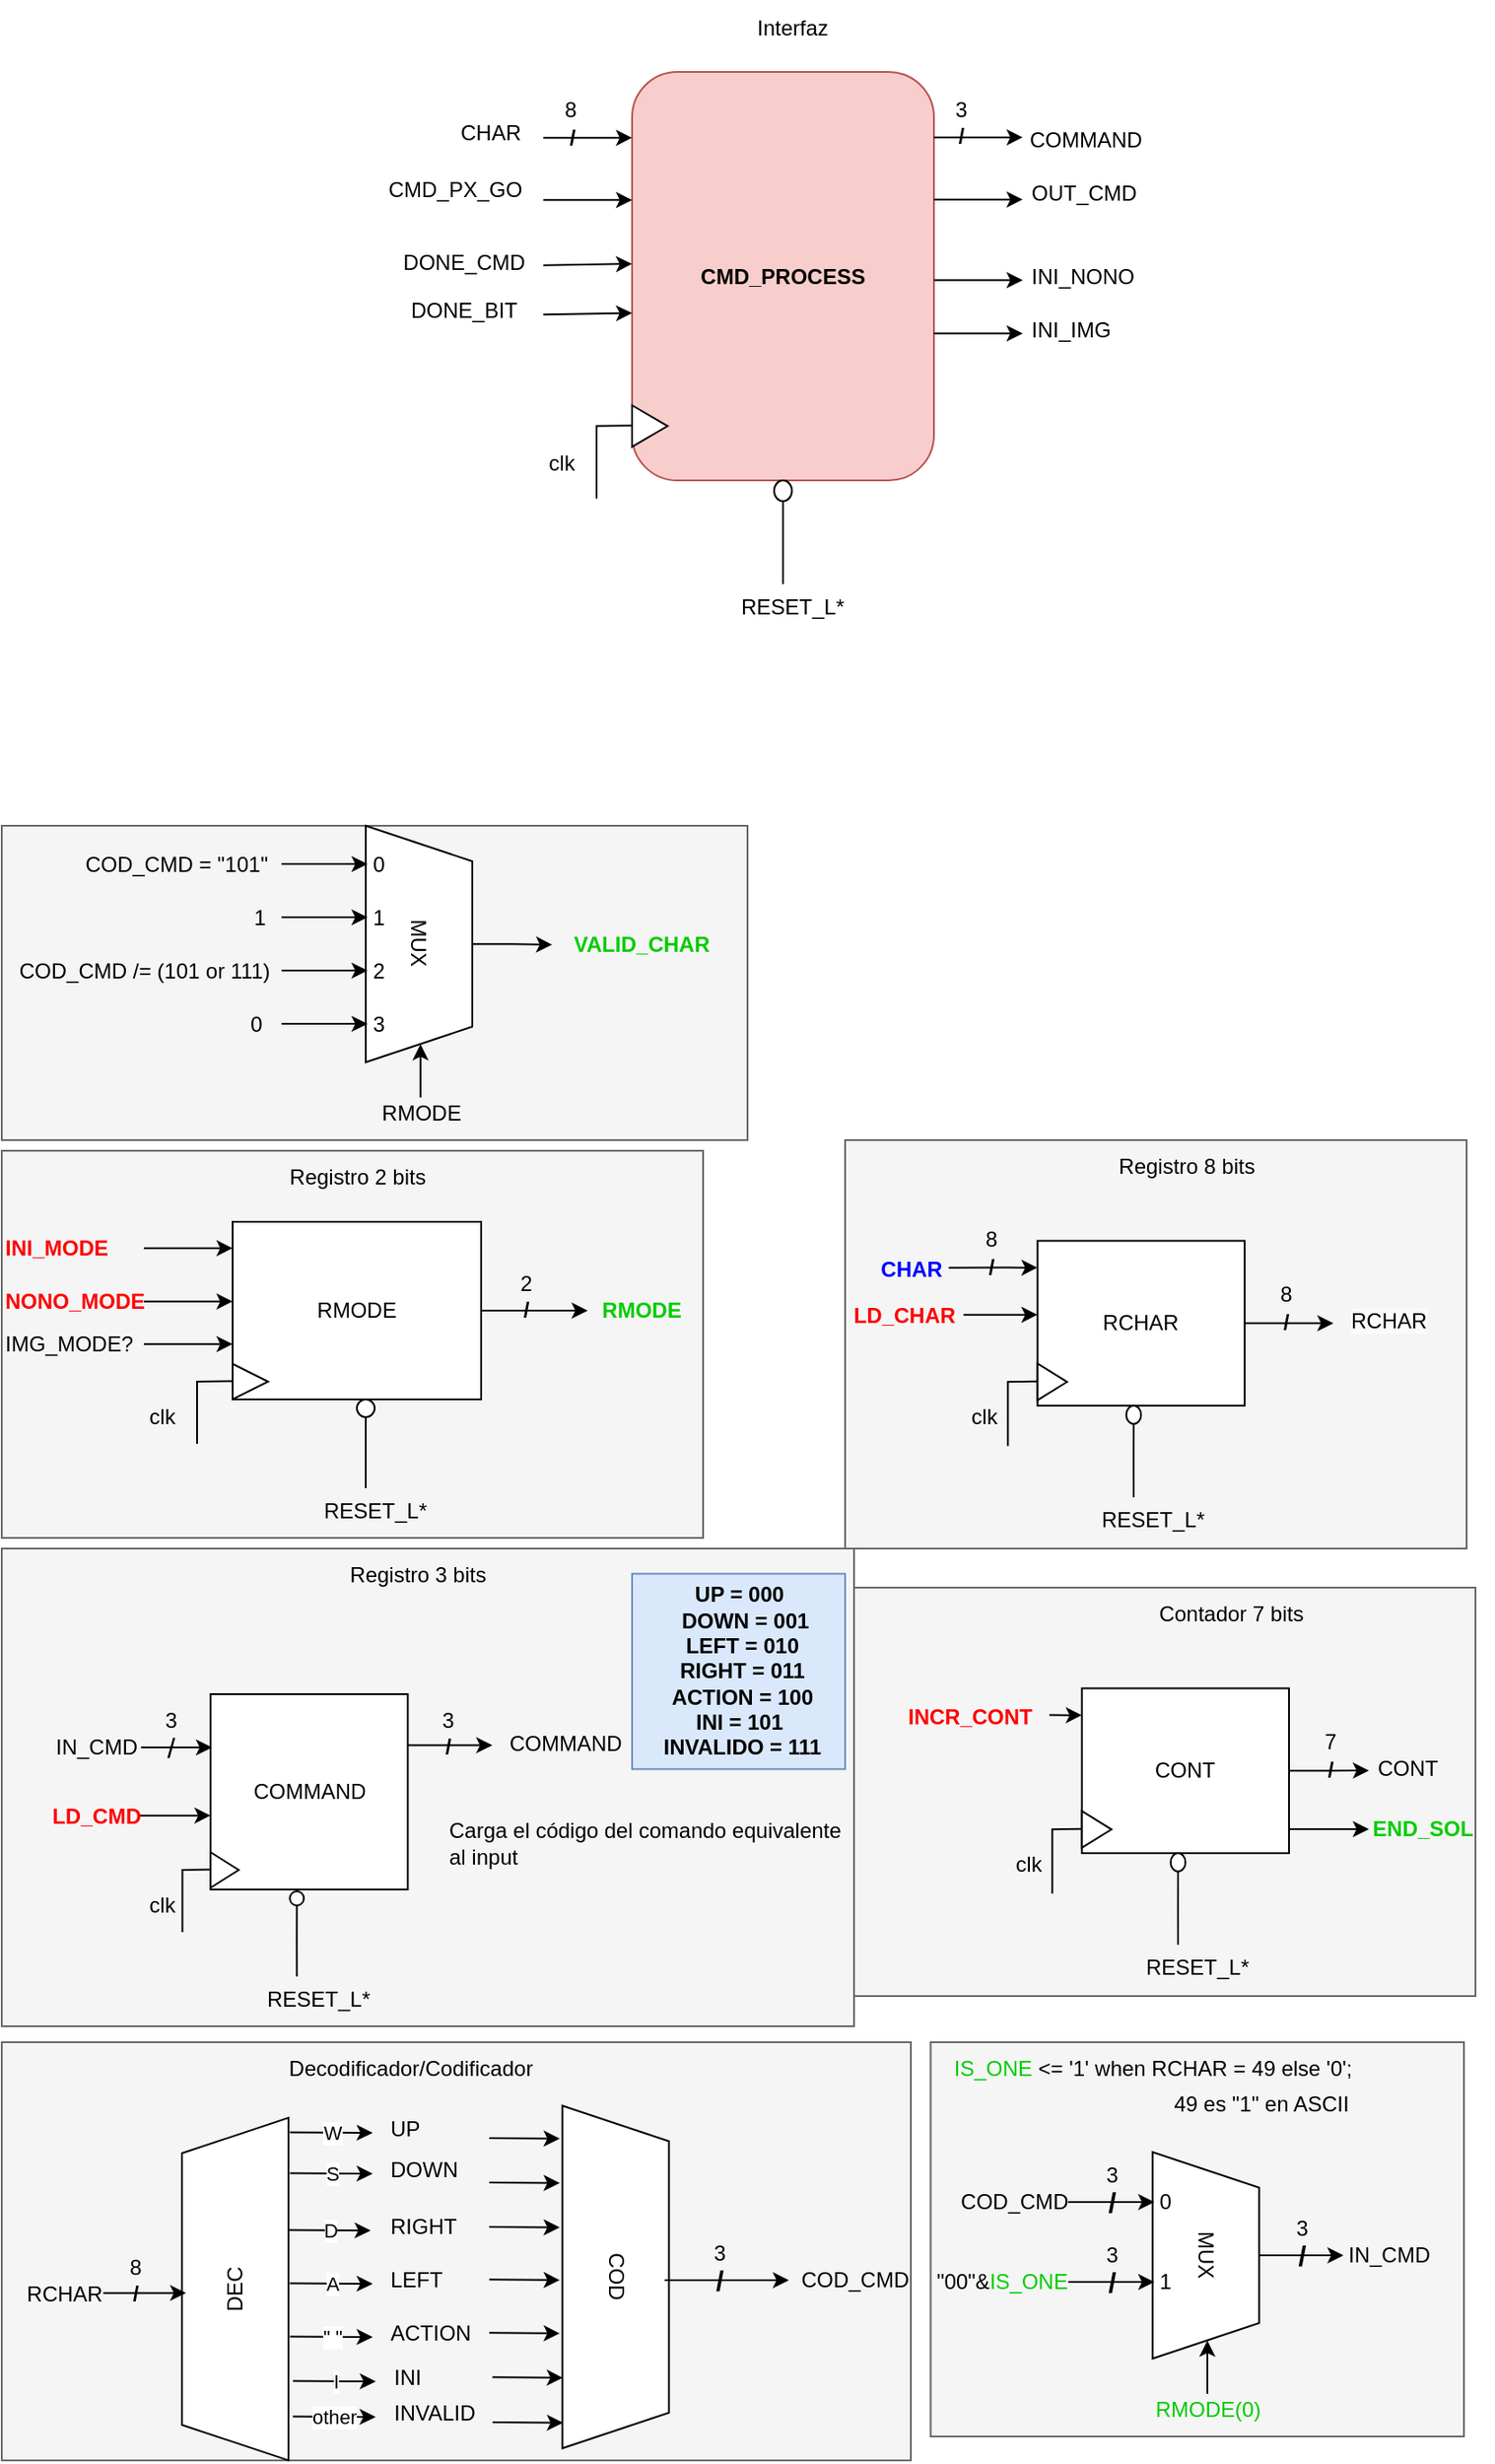 <mxfile version="22.1.21" type="device">
  <diagram name="Page-1" id="bJ8itpKa8yMkncbAwDAy">
    <mxGraphModel dx="629" dy="1400" grid="1" gridSize="10" guides="1" tooltips="1" connect="1" arrows="1" fold="1" page="1" pageScale="1" pageWidth="850" pageHeight="1100" math="0" shadow="0">
      <root>
        <mxCell id="0" />
        <mxCell id="1" parent="0" />
        <mxCell id="U-s3RB7BU_-bI2iJnk8K-38" value="" style="group;fillColor=#f5f5f5;fontColor=#333333;strokeColor=#666666;fontStyle=1;container=0;" parent="1" vertex="1" connectable="0">
          <mxGeometry x="485" y="348" width="350" height="230" as="geometry" />
        </mxCell>
        <mxCell id="U-s3RB7BU_-bI2iJnk8K-66" value="" style="group;fillColor=#f5f5f5;fontColor=#333333;strokeColor=#666666;container=0;" parent="1" vertex="1" connectable="0">
          <mxGeometry x="10" y="578" width="480" height="269" as="geometry" />
        </mxCell>
        <mxCell id="U-s3RB7BU_-bI2iJnk8K-30" value="Interfaz" style="text;html=1;align=center;verticalAlign=middle;resizable=0;points=[];autosize=1;strokeColor=none;fillColor=none;" parent="1" vertex="1">
          <mxGeometry x="425" y="-293.47" width="60" height="30" as="geometry" />
        </mxCell>
        <mxCell id="wy2A1jpv522JCZYk6ljg-49" value="CMD_PX_GO" style="text;html=1;align=center;verticalAlign=middle;resizable=0;points=[];autosize=1;strokeColor=none;fillColor=none;" parent="1" vertex="1">
          <mxGeometry x="215" y="-202.383" width="100" height="30" as="geometry" />
        </mxCell>
        <mxCell id="wy2A1jpv522JCZYk6ljg-110" value="/" style="text;html=1;align=center;verticalAlign=middle;resizable=0;points=[];autosize=1;strokeColor=none;fillColor=none;fontStyle=1" parent="1" vertex="1">
          <mxGeometry x="535" y="-232.381" width="30" height="30" as="geometry" />
        </mxCell>
        <mxCell id="wy2A1jpv522JCZYk6ljg-24" value="&lt;b&gt;CMD_PROCESS&lt;/b&gt;" style="whiteSpace=wrap;html=1;rounded=1;fillColor=#f8cecc;strokeColor=#b85450;" parent="1" vertex="1">
          <mxGeometry x="365" y="-253.47" width="170" height="230" as="geometry" />
        </mxCell>
        <mxCell id="wy2A1jpv522JCZYk6ljg-25" value="" style="edgeStyle=none;orthogonalLoop=1;jettySize=auto;html=1;rounded=0;" parent="1" edge="1">
          <mxGeometry width="100" relative="1" as="geometry">
            <mxPoint x="315" y="-216.396" as="sourcePoint" />
            <mxPoint x="365" y="-216.396" as="targetPoint" />
            <Array as="points" />
          </mxGeometry>
        </mxCell>
        <mxCell id="wy2A1jpv522JCZYk6ljg-26" value="" style="edgeStyle=none;orthogonalLoop=1;jettySize=auto;html=1;rounded=0;" parent="1" edge="1">
          <mxGeometry width="100" relative="1" as="geometry">
            <mxPoint x="315" y="-181.363" as="sourcePoint" />
            <mxPoint x="365" y="-181.363" as="targetPoint" />
            <Array as="points" />
          </mxGeometry>
        </mxCell>
        <mxCell id="wy2A1jpv522JCZYk6ljg-40" value="/" style="text;html=1;align=center;verticalAlign=middle;resizable=0;points=[];autosize=1;strokeColor=none;fillColor=none;fontStyle=1" parent="1" vertex="1">
          <mxGeometry x="316" y="-231.473" width="30" height="30" as="geometry" />
        </mxCell>
        <mxCell id="wy2A1jpv522JCZYk6ljg-41" value="8" style="text;html=1;align=center;verticalAlign=middle;resizable=0;points=[];autosize=1;strokeColor=none;fillColor=none;" parent="1" vertex="1">
          <mxGeometry x="315" y="-246.759" width="30" height="30" as="geometry" />
        </mxCell>
        <mxCell id="wy2A1jpv522JCZYk6ljg-42" value="CHAR" style="text;html=1;align=center;verticalAlign=middle;resizable=0;points=[];autosize=1;strokeColor=none;fillColor=none;" parent="1" vertex="1">
          <mxGeometry x="255.0" y="-233.913" width="60" height="30" as="geometry" />
        </mxCell>
        <mxCell id="wy2A1jpv522JCZYk6ljg-52" value="" style="edgeStyle=none;orthogonalLoop=1;jettySize=auto;html=1;rounded=0;" parent="1" edge="1">
          <mxGeometry width="100" relative="1" as="geometry">
            <mxPoint x="315" y="-144.624" as="sourcePoint" />
            <mxPoint x="365" y="-145.43" as="targetPoint" />
            <Array as="points" />
          </mxGeometry>
        </mxCell>
        <mxCell id="wy2A1jpv522JCZYk6ljg-53" value="DONE_CMD" style="text;html=1;align=center;verticalAlign=middle;resizable=0;points=[];autosize=1;strokeColor=none;fillColor=none;" parent="1" vertex="1">
          <mxGeometry x="225" y="-161.47" width="90" height="30" as="geometry" />
        </mxCell>
        <mxCell id="wy2A1jpv522JCZYk6ljg-54" value="" style="edgeStyle=none;orthogonalLoop=1;jettySize=auto;html=1;rounded=0;" parent="1" edge="1">
          <mxGeometry width="100" relative="1" as="geometry">
            <mxPoint x="535" y="-216.676" as="sourcePoint" />
            <mxPoint x="585" y="-216.676" as="targetPoint" />
            <Array as="points" />
          </mxGeometry>
        </mxCell>
        <mxCell id="wy2A1jpv522JCZYk6ljg-55" value="COMMAND" style="text;html=1;align=left;verticalAlign=middle;resizable=0;points=[];autosize=1;strokeColor=none;fillColor=none;" parent="1" vertex="1">
          <mxGeometry x="586.67" y="-230.043" width="90" height="30" as="geometry" />
        </mxCell>
        <mxCell id="wy2A1jpv522JCZYk6ljg-56" value="" style="edgeStyle=none;orthogonalLoop=1;jettySize=auto;html=1;rounded=0;" parent="1" edge="1">
          <mxGeometry width="100" relative="1" as="geometry">
            <mxPoint x="535" y="-181.643" as="sourcePoint" />
            <mxPoint x="585" y="-181.643" as="targetPoint" />
            <Array as="points" />
          </mxGeometry>
        </mxCell>
        <mxCell id="wy2A1jpv522JCZYk6ljg-64" value="" style="edgeStyle=none;orthogonalLoop=1;jettySize=auto;html=1;rounded=0;" parent="1" edge="1">
          <mxGeometry width="100" relative="1" as="geometry">
            <mxPoint x="535" y="-136.235" as="sourcePoint" />
            <mxPoint x="585" y="-136.235" as="targetPoint" />
            <Array as="points" />
          </mxGeometry>
        </mxCell>
        <mxCell id="wy2A1jpv522JCZYk6ljg-65" value="INI_NONO" style="text;html=1;align=left;verticalAlign=middle;resizable=0;points=[];autosize=1;strokeColor=none;fillColor=none;" parent="1" vertex="1">
          <mxGeometry x="588.33" y="-153.472" width="80" height="30" as="geometry" />
        </mxCell>
        <mxCell id="wy2A1jpv522JCZYk6ljg-112" value="OUT_CMD" style="text;html=1;align=left;verticalAlign=middle;resizable=0;points=[];autosize=1;strokeColor=none;fillColor=none;" parent="1" vertex="1">
          <mxGeometry x="588.33" y="-200.047" width="80" height="30" as="geometry" />
        </mxCell>
        <mxCell id="U-s3RB7BU_-bI2iJnk8K-22" style="edgeStyle=orthogonalEdgeStyle;rounded=0;orthogonalLoop=1;jettySize=auto;html=1;startArrow=none;startFill=0;endArrow=none;endFill=0;" parent="1" source="U-s3RB7BU_-bI2iJnk8K-23" edge="1">
          <mxGeometry relative="1" as="geometry">
            <mxPoint x="450" y="34.922" as="targetPoint" />
          </mxGeometry>
        </mxCell>
        <mxCell id="U-s3RB7BU_-bI2iJnk8K-23" value="" style="ellipse;whiteSpace=wrap;html=1;" parent="1" vertex="1">
          <mxGeometry x="445" y="-23.467" width="10" height="11.678" as="geometry" />
        </mxCell>
        <mxCell id="U-s3RB7BU_-bI2iJnk8K-24" value="RESET_L*" style="text;html=1;align=center;verticalAlign=middle;resizable=0;points=[];autosize=1;strokeColor=none;fillColor=none;" parent="1" vertex="1">
          <mxGeometry x="415" y="32.586" width="80" height="30" as="geometry" />
        </mxCell>
        <mxCell id="U-s3RB7BU_-bI2iJnk8K-31" value="" style="triangle;whiteSpace=wrap;html=1;" parent="1" vertex="1">
          <mxGeometry x="365" y="-65.752" width="20" height="23.356" as="geometry" />
        </mxCell>
        <mxCell id="U-s3RB7BU_-bI2iJnk8K-32" value="" style="edgeStyle=none;orthogonalLoop=1;jettySize=auto;html=1;rounded=0;endArrow=none;endFill=0;" parent="1" edge="1">
          <mxGeometry width="100" relative="1" as="geometry">
            <mxPoint x="345" y="-13.202" as="sourcePoint" />
            <mxPoint x="365" y="-54.413" as="targetPoint" />
            <Array as="points">
              <mxPoint x="345" y="-54.074" />
            </Array>
          </mxGeometry>
        </mxCell>
        <mxCell id="U-s3RB7BU_-bI2iJnk8K-33" value="clk" style="text;html=1;align=center;verticalAlign=middle;resizable=0;points=[];autosize=1;strokeColor=none;fillColor=none;" parent="1" vertex="1">
          <mxGeometry x="305" y="-48.235" width="40" height="30" as="geometry" />
        </mxCell>
        <mxCell id="wy2A1jpv522JCZYk6ljg-111" value="3" style="text;html=1;align=center;verticalAlign=middle;resizable=0;points=[];autosize=1;strokeColor=none;fillColor=none;" parent="1" vertex="1">
          <mxGeometry x="535" y="-246.756" width="30" height="30" as="geometry" />
        </mxCell>
        <mxCell id="TjTkqIq5bKphb9Tqm295-1" value="" style="edgeStyle=none;orthogonalLoop=1;jettySize=auto;html=1;rounded=0;" parent="1" edge="1">
          <mxGeometry width="100" relative="1" as="geometry">
            <mxPoint x="315" y="-116.904" as="sourcePoint" />
            <mxPoint x="365" y="-117.71" as="targetPoint" />
            <Array as="points" />
          </mxGeometry>
        </mxCell>
        <mxCell id="TjTkqIq5bKphb9Tqm295-2" value="DONE_BIT" style="text;html=1;align=center;verticalAlign=middle;resizable=0;points=[];autosize=1;strokeColor=none;fillColor=none;" parent="1" vertex="1">
          <mxGeometry x="230" y="-133.75" width="80" height="30" as="geometry" />
        </mxCell>
        <mxCell id="TjTkqIq5bKphb9Tqm295-24" value="" style="edgeStyle=none;orthogonalLoop=1;jettySize=auto;html=1;rounded=0;" parent="1" edge="1">
          <mxGeometry width="100" relative="1" as="geometry">
            <mxPoint x="535" y="-106.235" as="sourcePoint" />
            <mxPoint x="585" y="-106.235" as="targetPoint" />
            <Array as="points" />
          </mxGeometry>
        </mxCell>
        <mxCell id="TjTkqIq5bKphb9Tqm295-25" value="INI_IMG" style="text;html=1;align=left;verticalAlign=middle;resizable=0;points=[];autosize=1;strokeColor=none;fillColor=none;" parent="1" vertex="1">
          <mxGeometry x="588.33" y="-123.472" width="70" height="30" as="geometry" />
        </mxCell>
        <mxCell id="U-s3RB7BU_-bI2iJnk8K-13" style="edgeStyle=orthogonalEdgeStyle;rounded=0;orthogonalLoop=1;jettySize=auto;html=1;startArrow=none;startFill=0;endArrow=none;endFill=0;" parent="1" source="U-s3RB7BU_-bI2iJnk8K-12" edge="1">
          <mxGeometry relative="1" as="geometry">
            <mxPoint x="176.201" y="819" as="targetPoint" />
          </mxGeometry>
        </mxCell>
        <mxCell id="U-s3RB7BU_-bI2iJnk8K-12" value="" style="ellipse;whiteSpace=wrap;html=1;container=0;" parent="1" vertex="1">
          <mxGeometry x="172.23" y="771" width="7.93" height="8" as="geometry" />
        </mxCell>
        <mxCell id="U-s3RB7BU_-bI2iJnk8K-14" value="RESET_L*" style="text;html=1;align=center;verticalAlign=middle;resizable=0;points=[];autosize=1;strokeColor=none;fillColor=none;container=0;" parent="1" vertex="1">
          <mxGeometry x="148.432" y="817" width="80" height="30" as="geometry" />
        </mxCell>
        <mxCell id="wy2A1jpv522JCZYk6ljg-79" value="COMMAND" style="rounded=0;whiteSpace=wrap;html=1;container=0;" parent="1" vertex="1">
          <mxGeometry x="127.6" y="660" width="111.07" height="110" as="geometry" />
        </mxCell>
        <mxCell id="wy2A1jpv522JCZYk6ljg-80" value="&lt;b&gt;/&lt;/b&gt;" style="text;html=1;align=center;verticalAlign=middle;resizable=0;points=[];autosize=1;strokeColor=none;fillColor=none;container=0;" parent="1" vertex="1">
          <mxGeometry x="245.808" y="674.5" width="30" height="30" as="geometry" />
        </mxCell>
        <mxCell id="wy2A1jpv522JCZYk6ljg-81" value="3" style="text;html=1;align=center;verticalAlign=middle;resizable=0;points=[];autosize=1;strokeColor=none;fillColor=none;container=0;" parent="1" vertex="1">
          <mxGeometry x="245.808" y="659.5" width="30" height="30" as="geometry" />
        </mxCell>
        <mxCell id="wy2A1jpv522JCZYk6ljg-85" value="&lt;div style=&quot;text-align: center;&quot;&gt;COMMAND&lt;/div&gt;" style="text;whiteSpace=wrap;html=1;container=0;" parent="1" vertex="1">
          <mxGeometry x="294.215" y="674" width="63.471" height="40" as="geometry" />
        </mxCell>
        <mxCell id="wy2A1jpv522JCZYk6ljg-90" value="LD_CMD" style="text;html=1;align=center;verticalAlign=middle;resizable=0;points=[];autosize=1;strokeColor=none;fillColor=none;container=0;fontColor=#FF0000;fontStyle=1" parent="1" vertex="1">
          <mxGeometry x="28.43" y="714" width="70" height="30" as="geometry" />
        </mxCell>
        <mxCell id="wy2A1jpv522JCZYk6ljg-91" value="" style="edgeStyle=none;orthogonalLoop=1;jettySize=auto;html=1;rounded=0;" parent="1" edge="1">
          <mxGeometry width="100" relative="1" as="geometry">
            <mxPoint x="87.934" y="728.35" as="sourcePoint" />
            <mxPoint x="127.604" y="728.35" as="targetPoint" />
            <Array as="points" />
          </mxGeometry>
        </mxCell>
        <mxCell id="wy2A1jpv522JCZYk6ljg-116" style="edgeStyle=orthogonalEdgeStyle;rounded=0;orthogonalLoop=1;jettySize=auto;html=1;" parent="1" edge="1">
          <mxGeometry relative="1" as="geometry">
            <mxPoint x="286.271" y="688.79" as="targetPoint" />
            <mxPoint x="238.668" y="688.79" as="sourcePoint" />
          </mxGeometry>
        </mxCell>
        <mxCell id="wy2A1jpv522JCZYk6ljg-117" value="Carga el código del comando equivalente&lt;br&gt;al input" style="text;html=1;align=left;verticalAlign=middle;resizable=0;points=[];autosize=1;strokeColor=none;fillColor=none;" parent="1" vertex="1">
          <mxGeometry x="260.0" y="724" width="240" height="40" as="geometry" />
        </mxCell>
        <mxCell id="U-s3RB7BU_-bI2iJnk8K-8" value="" style="triangle;whiteSpace=wrap;html=1;container=0;" parent="1" vertex="1">
          <mxGeometry x="127.604" y="749" width="15.868" height="20" as="geometry" />
        </mxCell>
        <mxCell id="U-s3RB7BU_-bI2iJnk8K-9" value="" style="edgeStyle=none;orthogonalLoop=1;jettySize=auto;html=1;rounded=0;endArrow=none;endFill=0;" parent="1" edge="1">
          <mxGeometry width="100" relative="1" as="geometry">
            <mxPoint x="111.736" y="794" as="sourcePoint" />
            <mxPoint x="127.604" y="758.71" as="targetPoint" />
            <Array as="points">
              <mxPoint x="111.736" y="759" />
            </Array>
          </mxGeometry>
        </mxCell>
        <mxCell id="U-s3RB7BU_-bI2iJnk8K-10" value="clk" style="text;html=1;align=center;verticalAlign=middle;resizable=0;points=[];autosize=1;strokeColor=none;fillColor=none;container=0;" parent="1" vertex="1">
          <mxGeometry x="80.0" y="764" width="40" height="30" as="geometry" />
        </mxCell>
        <mxCell id="U-s3RB7BU_-bI2iJnk8K-50" value="" style="edgeStyle=none;orthogonalLoop=1;jettySize=auto;html=1;rounded=0;" parent="1" edge="1">
          <mxGeometry width="100" relative="1" as="geometry">
            <mxPoint x="88.43" y="690" as="sourcePoint" />
            <mxPoint x="128.43" y="690" as="targetPoint" />
            <Array as="points" />
          </mxGeometry>
        </mxCell>
        <mxCell id="U-s3RB7BU_-bI2iJnk8K-51" value="/" style="text;html=1;align=center;verticalAlign=middle;resizable=0;points=[];autosize=1;strokeColor=none;fillColor=none;fontStyle=0;fontSize=16;container=0;" parent="1" vertex="1">
          <mxGeometry x="90" y="674.5" width="30" height="30" as="geometry" />
        </mxCell>
        <mxCell id="U-s3RB7BU_-bI2iJnk8K-52" value="3" style="text;html=1;align=center;verticalAlign=middle;resizable=0;points=[];autosize=1;strokeColor=none;fillColor=none;container=0;" parent="1" vertex="1">
          <mxGeometry x="90" y="659.5" width="30" height="30" as="geometry" />
        </mxCell>
        <mxCell id="U-s3RB7BU_-bI2iJnk8K-53" value="IN_CMD" style="text;html=1;align=center;verticalAlign=middle;resizable=0;points=[];autosize=1;strokeColor=none;fillColor=none;container=0;" parent="1" vertex="1">
          <mxGeometry x="28.43" y="674.5" width="70" height="30" as="geometry" />
        </mxCell>
        <mxCell id="U-s3RB7BU_-bI2iJnk8K-35" value="Registro 3 bits" style="text;html=1;align=center;verticalAlign=middle;resizable=0;points=[];autosize=1;strokeColor=none;fillColor=none;container=0;" parent="1" vertex="1">
          <mxGeometry x="194.214" y="578" width="100" height="30" as="geometry" />
        </mxCell>
        <mxCell id="U-s3RB7BU_-bI2iJnk8K-69" value="UP = 000&lt;br&gt;&amp;nbsp; DOWN = 001&lt;br&gt;&amp;nbsp;LEFT = 010&lt;br&gt;&amp;nbsp;RIGHT = 011&lt;br&gt;&amp;nbsp;ACTION = 100&lt;br&gt;INI = 101&lt;br&gt;&amp;nbsp;INVALIDO = 111" style="text;html=1;align=center;verticalAlign=middle;resizable=0;points=[];autosize=1;fillColor=#dae8fc;strokeColor=#6c8ebf;fontStyle=1" parent="1" vertex="1">
          <mxGeometry x="365" y="592.2" width="120" height="110" as="geometry" />
        </mxCell>
        <mxCell id="TjTkqIq5bKphb9Tqm295-26" value="" style="group;fillColor=#f5f5f5;fontColor=#333333;strokeColor=#666666;fontStyle=1;container=0;" parent="1" vertex="1" connectable="0">
          <mxGeometry x="490" y="600" width="350" height="230" as="geometry" />
        </mxCell>
        <mxCell id="TjTkqIq5bKphb9Tqm295-27" style="edgeStyle=orthogonalEdgeStyle;rounded=0;orthogonalLoop=1;jettySize=auto;html=1;" parent="1" source="TjTkqIq5bKphb9Tqm295-28" edge="1">
          <mxGeometry relative="1" as="geometry">
            <mxPoint x="780" y="703" as="targetPoint" />
          </mxGeometry>
        </mxCell>
        <mxCell id="TjTkqIq5bKphb9Tqm295-28" value="CONT" style="rounded=0;whiteSpace=wrap;html=1;" parent="1" vertex="1">
          <mxGeometry x="618.333" y="656.726" width="116.667" height="92.825" as="geometry" />
        </mxCell>
        <mxCell id="TjTkqIq5bKphb9Tqm295-29" value="&lt;b&gt;/&lt;/b&gt;" style="text;html=1;align=center;verticalAlign=middle;resizable=0;points=[];autosize=1;strokeColor=none;fillColor=none;" parent="1" vertex="1">
          <mxGeometry x="742.5" y="687.668" width="30" height="30" as="geometry" />
        </mxCell>
        <mxCell id="TjTkqIq5bKphb9Tqm295-30" value="7" style="text;html=1;align=center;verticalAlign=middle;resizable=0;points=[];autosize=1;strokeColor=none;fillColor=none;" parent="1" vertex="1">
          <mxGeometry x="742.5" y="672.197" width="30" height="30" as="geometry" />
        </mxCell>
        <mxCell id="TjTkqIq5bKphb9Tqm295-31" style="edgeStyle=orthogonalEdgeStyle;rounded=0;orthogonalLoop=1;jettySize=auto;html=1;" parent="1" source="TjTkqIq5bKphb9Tqm295-36" edge="1">
          <mxGeometry relative="1" as="geometry">
            <mxPoint x="618.333" y="671.847" as="targetPoint" />
            <mxPoint x="568.333" y="671.847" as="sourcePoint" />
            <Array as="points">
              <mxPoint x="602" y="673" />
            </Array>
          </mxGeometry>
        </mxCell>
        <mxCell id="TjTkqIq5bKphb9Tqm295-34" value="&lt;div style=&quot;text-align: center;&quot;&gt;&lt;span style=&quot;background-color: initial;&quot;&gt;CONT&lt;/span&gt;&lt;/div&gt;" style="text;whiteSpace=wrap;html=1;" parent="1" vertex="1">
          <mxGeometry x="783.003" y="687.998" width="66.667" height="41.256" as="geometry" />
        </mxCell>
        <mxCell id="TjTkqIq5bKphb9Tqm295-36" value="INCR_CONT" style="text;html=1;align=center;verticalAlign=middle;resizable=0;points=[];autosize=1;strokeColor=none;fillColor=none;fontColor=#FF0000;fontStyle=1" parent="1" vertex="1">
          <mxGeometry x="510" y="657.673" width="90" height="30" as="geometry" />
        </mxCell>
        <mxCell id="TjTkqIq5bKphb9Tqm295-38" value="" style="triangle;whiteSpace=wrap;html=1;" parent="1" vertex="1">
          <mxGeometry x="618.333" y="725.83" width="16.667" height="20.628" as="geometry" />
        </mxCell>
        <mxCell id="TjTkqIq5bKphb9Tqm295-39" value="" style="edgeStyle=none;orthogonalLoop=1;jettySize=auto;html=1;rounded=0;endArrow=none;endFill=0;" parent="1" edge="1">
          <mxGeometry width="100" relative="1" as="geometry">
            <mxPoint x="601.667" y="772.242" as="sourcePoint" />
            <mxPoint x="618.333" y="735.844" as="targetPoint" />
            <Array as="points">
              <mxPoint x="601.667" y="736.143" />
            </Array>
          </mxGeometry>
        </mxCell>
        <mxCell id="TjTkqIq5bKphb9Tqm295-40" value="clk" style="text;html=1;align=center;verticalAlign=middle;resizable=0;points=[];autosize=1;strokeColor=none;fillColor=none;" parent="1" vertex="1">
          <mxGeometry x="568.333" y="741.3" width="40" height="30" as="geometry" />
        </mxCell>
        <mxCell id="TjTkqIq5bKphb9Tqm295-41" style="edgeStyle=orthogonalEdgeStyle;rounded=0;orthogonalLoop=1;jettySize=auto;html=1;startArrow=none;startFill=0;endArrow=none;endFill=0;" parent="1" source="TjTkqIq5bKphb9Tqm295-42" edge="1">
          <mxGeometry relative="1" as="geometry">
            <mxPoint x="672.5" y="801.121" as="targetPoint" />
          </mxGeometry>
        </mxCell>
        <mxCell id="TjTkqIq5bKphb9Tqm295-42" value="" style="ellipse;whiteSpace=wrap;html=1;" parent="1" vertex="1">
          <mxGeometry x="668.333" y="749.552" width="8.333" height="10.314" as="geometry" />
        </mxCell>
        <mxCell id="TjTkqIq5bKphb9Tqm295-43" value="RESET_L*" style="text;html=1;align=center;verticalAlign=middle;resizable=0;points=[];autosize=1;strokeColor=none;fillColor=none;" parent="1" vertex="1">
          <mxGeometry x="643.333" y="799.058" width="80" height="30" as="geometry" />
        </mxCell>
        <mxCell id="TjTkqIq5bKphb9Tqm295-44" value="Contador 7 bits" style="text;html=1;align=center;verticalAlign=middle;resizable=0;points=[];autosize=1;strokeColor=none;fillColor=none;" parent="1" vertex="1">
          <mxGeometry x="651.667" y="600" width="100" height="30" as="geometry" />
        </mxCell>
        <mxCell id="TjTkqIq5bKphb9Tqm295-46" value="" style="edgeStyle=none;orthogonalLoop=1;jettySize=auto;html=1;rounded=0;" parent="1" edge="1">
          <mxGeometry width="100" relative="1" as="geometry">
            <mxPoint x="735" y="735.98" as="sourcePoint" />
            <mxPoint x="780" y="736" as="targetPoint" />
            <Array as="points" />
          </mxGeometry>
        </mxCell>
        <mxCell id="TjTkqIq5bKphb9Tqm295-47" value="&lt;font color=&quot;#00cc00&quot;&gt;&lt;b&gt;END_SOL&lt;/b&gt;&lt;/font&gt;" style="text;html=1;align=center;verticalAlign=middle;resizable=0;points=[];autosize=1;strokeColor=none;fillColor=none;" parent="1" vertex="1">
          <mxGeometry x="769.67" y="721.14" width="80" height="30" as="geometry" />
        </mxCell>
        <mxCell id="TjTkqIq5bKphb9Tqm295-52" value="" style="group;fillColor=#f5f5f5;fontColor=#333333;strokeColor=#666666;" parent="1" vertex="1" connectable="0">
          <mxGeometry x="10" y="856" width="511.994" height="235.46" as="geometry" />
        </mxCell>
        <mxCell id="wy2A1jpv522JCZYk6ljg-94" value="RCHAR" style="text;html=1;align=center;verticalAlign=middle;resizable=0;points=[];autosize=1;strokeColor=none;fillColor=none;" parent="TjTkqIq5bKphb9Tqm295-52" vertex="1">
          <mxGeometry y="126.5" width="70" height="30" as="geometry" />
        </mxCell>
        <mxCell id="TjTkqIq5bKphb9Tqm295-51" value="" style="group" parent="TjTkqIq5bKphb9Tqm295-52" vertex="1" connectable="0">
          <mxGeometry x="57.167" width="454.827" height="235.46" as="geometry" />
        </mxCell>
        <mxCell id="U-s3RB7BU_-bI2iJnk8K-39" value="" style="edgeStyle=none;orthogonalLoop=1;jettySize=auto;html=1;rounded=0;" parent="TjTkqIq5bKphb9Tqm295-51" edge="1">
          <mxGeometry width="100" relative="1" as="geometry">
            <mxPoint x="217.407" y="54.0" as="sourcePoint" />
            <mxPoint x="257.077" y="54.31" as="targetPoint" />
            <Array as="points" />
          </mxGeometry>
        </mxCell>
        <mxCell id="U-s3RB7BU_-bI2iJnk8K-40" value="" style="edgeStyle=none;orthogonalLoop=1;jettySize=auto;html=1;rounded=0;" parent="TjTkqIq5bKphb9Tqm295-51" edge="1">
          <mxGeometry width="100" relative="1" as="geometry">
            <mxPoint x="217.407" y="79.0" as="sourcePoint" />
            <mxPoint x="257.077" y="79.31" as="targetPoint" />
            <Array as="points" />
          </mxGeometry>
        </mxCell>
        <mxCell id="U-s3RB7BU_-bI2iJnk8K-41" value="" style="edgeStyle=none;orthogonalLoop=1;jettySize=auto;html=1;rounded=0;" parent="TjTkqIq5bKphb9Tqm295-51" edge="1">
          <mxGeometry width="100" relative="1" as="geometry">
            <mxPoint x="217.407" y="104.0" as="sourcePoint" />
            <mxPoint x="257.077" y="104.31" as="targetPoint" />
            <Array as="points" />
          </mxGeometry>
        </mxCell>
        <mxCell id="U-s3RB7BU_-bI2iJnk8K-42" value="" style="edgeStyle=none;orthogonalLoop=1;jettySize=auto;html=1;rounded=0;" parent="TjTkqIq5bKphb9Tqm295-51" edge="1">
          <mxGeometry width="100" relative="1" as="geometry">
            <mxPoint x="217.407" y="133.64" as="sourcePoint" />
            <mxPoint x="257.077" y="133.95" as="targetPoint" />
            <Array as="points" />
          </mxGeometry>
        </mxCell>
        <mxCell id="U-s3RB7BU_-bI2iJnk8K-43" value="" style="edgeStyle=none;orthogonalLoop=1;jettySize=auto;html=1;rounded=0;" parent="TjTkqIq5bKphb9Tqm295-51" edge="1">
          <mxGeometry width="100" relative="1" as="geometry">
            <mxPoint x="217.407" y="163.64" as="sourcePoint" />
            <mxPoint x="257.077" y="163.95" as="targetPoint" />
            <Array as="points" />
          </mxGeometry>
        </mxCell>
        <mxCell id="U-s3RB7BU_-bI2iJnk8K-62" value="" style="edgeStyle=none;orthogonalLoop=1;jettySize=auto;html=1;rounded=0;" parent="TjTkqIq5bKphb9Tqm295-51" edge="1">
          <mxGeometry width="100" relative="1" as="geometry">
            <mxPoint x="219.237" y="214.0" as="sourcePoint" />
            <mxPoint x="258.907" y="214.31" as="targetPoint" />
            <Array as="points" />
          </mxGeometry>
        </mxCell>
        <mxCell id="U-s3RB7BU_-bI2iJnk8K-49" value="COD" style="shape=trapezoid;perimeter=trapezoidPerimeter;whiteSpace=wrap;html=1;fixedSize=1;rotation=90;" parent="TjTkqIq5bKphb9Tqm295-51" vertex="1">
          <mxGeometry x="192.133" y="102.19" width="192.91" height="60" as="geometry" />
        </mxCell>
        <mxCell id="U-s3RB7BU_-bI2iJnk8K-56" value="" style="edgeStyle=none;orthogonalLoop=1;jettySize=auto;html=1;rounded=0;" parent="TjTkqIq5bKphb9Tqm295-51" edge="1">
          <mxGeometry width="100" relative="1" as="geometry">
            <mxPoint x="316.163" y="134" as="sourcePoint" />
            <mxPoint x="386.163" y="134" as="targetPoint" />
            <Array as="points" />
          </mxGeometry>
        </mxCell>
        <mxCell id="U-s3RB7BU_-bI2iJnk8K-57" value="/" style="text;html=1;align=center;verticalAlign=middle;resizable=0;points=[];autosize=1;strokeColor=none;fillColor=none;fontStyle=1;fontSize=16;" parent="TjTkqIq5bKphb9Tqm295-51" vertex="1">
          <mxGeometry x="332.163" y="119" width="30" height="30" as="geometry" />
        </mxCell>
        <mxCell id="U-s3RB7BU_-bI2iJnk8K-58" value="3" style="text;html=1;align=center;verticalAlign=middle;resizable=0;points=[];autosize=1;strokeColor=none;fillColor=none;" parent="TjTkqIq5bKphb9Tqm295-51" vertex="1">
          <mxGeometry x="332.163" y="104" width="30" height="30" as="geometry" />
        </mxCell>
        <mxCell id="U-s3RB7BU_-bI2iJnk8K-59" value="COD_CMD" style="text;html=1;align=right;verticalAlign=middle;resizable=0;points=[];autosize=1;strokeColor=none;fillColor=none;" parent="TjTkqIq5bKphb9Tqm295-51" vertex="1">
          <mxGeometry x="374.827" y="119" width="80" height="30" as="geometry" />
        </mxCell>
        <mxCell id="wy2A1jpv522JCZYk6ljg-92" value="DEC" style="shape=trapezoid;perimeter=trapezoidPerimeter;whiteSpace=wrap;html=1;fixedSize=1;rotation=-90;" parent="TjTkqIq5bKphb9Tqm295-51" vertex="1">
          <mxGeometry x="-22.167" y="109" width="192.92" height="60" as="geometry" />
        </mxCell>
        <mxCell id="wy2A1jpv522JCZYk6ljg-93" value="" style="edgeStyle=none;orthogonalLoop=1;jettySize=auto;html=1;rounded=0;" parent="TjTkqIq5bKphb9Tqm295-51" edge="1">
          <mxGeometry width="100" relative="1" as="geometry">
            <mxPoint y="141.19" as="sourcePoint" />
            <mxPoint x="46.667" y="141.19" as="targetPoint" />
            <Array as="points" />
          </mxGeometry>
        </mxCell>
        <mxCell id="wy2A1jpv522JCZYk6ljg-96" value="S" style="edgeStyle=none;orthogonalLoop=1;jettySize=auto;html=1;rounded=0;" parent="TjTkqIq5bKphb9Tqm295-51" edge="1">
          <mxGeometry width="100" relative="1" as="geometry">
            <mxPoint x="105.087" y="73.69" as="sourcePoint" />
            <mxPoint x="151.753" y="74" as="targetPoint" />
            <Array as="points" />
          </mxGeometry>
        </mxCell>
        <mxCell id="wy2A1jpv522JCZYk6ljg-97" value="DOWN" style="text;html=1;align=left;verticalAlign=middle;resizable=0;points=[];autosize=1;strokeColor=none;fillColor=none;" parent="TjTkqIq5bKphb9Tqm295-51" vertex="1">
          <mxGeometry x="159.92" y="57" width="60" height="30" as="geometry" />
        </mxCell>
        <mxCell id="wy2A1jpv522JCZYk6ljg-98" value="D" style="edgeStyle=none;orthogonalLoop=1;jettySize=auto;html=1;rounded=0;" parent="TjTkqIq5bKphb9Tqm295-51" edge="1">
          <mxGeometry width="100" relative="1" as="geometry">
            <mxPoint x="103.92" y="105.69" as="sourcePoint" />
            <mxPoint x="150.587" y="106" as="targetPoint" />
            <Array as="points" />
          </mxGeometry>
        </mxCell>
        <mxCell id="wy2A1jpv522JCZYk6ljg-99" value="RIGHT" style="text;html=1;align=left;verticalAlign=middle;resizable=0;points=[];autosize=1;strokeColor=none;fillColor=none;" parent="TjTkqIq5bKphb9Tqm295-51" vertex="1">
          <mxGeometry x="159.92" y="89" width="60" height="30" as="geometry" />
        </mxCell>
        <mxCell id="wy2A1jpv522JCZYk6ljg-100" value="A" style="edgeStyle=none;orthogonalLoop=1;jettySize=auto;html=1;rounded=0;" parent="TjTkqIq5bKphb9Tqm295-51" edge="1">
          <mxGeometry width="100" relative="1" as="geometry">
            <mxPoint x="105.087" y="135.69" as="sourcePoint" />
            <mxPoint x="151.753" y="136" as="targetPoint" />
            <Array as="points" />
          </mxGeometry>
        </mxCell>
        <mxCell id="wy2A1jpv522JCZYk6ljg-101" value="LEFT" style="text;html=1;align=left;verticalAlign=middle;resizable=0;points=[];autosize=1;strokeColor=none;fillColor=none;" parent="TjTkqIq5bKphb9Tqm295-51" vertex="1">
          <mxGeometry x="159.92" y="119" width="50" height="30" as="geometry" />
        </mxCell>
        <mxCell id="wy2A1jpv522JCZYk6ljg-102" value="&quot; &quot;" style="edgeStyle=none;orthogonalLoop=1;jettySize=auto;html=1;rounded=0;" parent="TjTkqIq5bKphb9Tqm295-51" edge="1">
          <mxGeometry width="100" relative="1" as="geometry">
            <mxPoint x="105.087" y="165.69" as="sourcePoint" />
            <mxPoint x="151.753" y="166" as="targetPoint" />
            <Array as="points" />
          </mxGeometry>
        </mxCell>
        <mxCell id="wy2A1jpv522JCZYk6ljg-103" value="ACTION" style="text;html=1;align=left;verticalAlign=middle;resizable=0;points=[];autosize=1;strokeColor=none;fillColor=none;" parent="TjTkqIq5bKphb9Tqm295-51" vertex="1">
          <mxGeometry x="159.92" y="149" width="70" height="30" as="geometry" />
        </mxCell>
        <mxCell id="wy2A1jpv522JCZYk6ljg-104" value="other" style="edgeStyle=none;orthogonalLoop=1;jettySize=auto;html=1;rounded=0;" parent="TjTkqIq5bKphb9Tqm295-51" edge="1">
          <mxGeometry width="100" relative="1" as="geometry">
            <mxPoint x="106.767" y="210.69" as="sourcePoint" />
            <mxPoint x="153.433" y="211" as="targetPoint" />
            <Array as="points" />
          </mxGeometry>
        </mxCell>
        <mxCell id="wy2A1jpv522JCZYk6ljg-105" value="INVALID" style="text;html=1;align=left;verticalAlign=middle;resizable=0;points=[];autosize=1;strokeColor=none;fillColor=none;" parent="TjTkqIq5bKphb9Tqm295-51" vertex="1">
          <mxGeometry x="161.6" y="194" width="70" height="30" as="geometry" />
        </mxCell>
        <mxCell id="wy2A1jpv522JCZYk6ljg-106" value="W" style="edgeStyle=none;orthogonalLoop=1;jettySize=auto;html=1;rounded=0;" parent="TjTkqIq5bKphb9Tqm295-51" edge="1">
          <mxGeometry width="100" relative="1" as="geometry">
            <mxPoint x="105.087" y="50.69" as="sourcePoint" />
            <mxPoint x="151.753" y="51" as="targetPoint" />
            <Array as="points" />
          </mxGeometry>
        </mxCell>
        <mxCell id="wy2A1jpv522JCZYk6ljg-107" value="UP" style="text;html=1;align=left;verticalAlign=middle;resizable=0;points=[];autosize=1;strokeColor=none;fillColor=none;" parent="TjTkqIq5bKphb9Tqm295-51" vertex="1">
          <mxGeometry x="159.92" y="34" width="40" height="30" as="geometry" />
        </mxCell>
        <mxCell id="wy2A1jpv522JCZYk6ljg-108" value="&lt;span&gt;/&lt;/span&gt;" style="text;html=1;align=center;verticalAlign=middle;resizable=0;points=[];autosize=1;strokeColor=none;fillColor=none;fontStyle=1" parent="TjTkqIq5bKphb9Tqm295-51" vertex="1">
          <mxGeometry x="2.567" y="126.5" width="30" height="30" as="geometry" />
        </mxCell>
        <mxCell id="wy2A1jpv522JCZYk6ljg-109" value="8" style="text;html=1;align=center;verticalAlign=middle;resizable=0;points=[];autosize=1;strokeColor=none;fillColor=none;" parent="TjTkqIq5bKphb9Tqm295-51" vertex="1">
          <mxGeometry x="2.567" y="111.5" width="30" height="30" as="geometry" />
        </mxCell>
        <mxCell id="U-s3RB7BU_-bI2iJnk8K-71" value="Decodificador/Codificador" style="text;html=1;align=center;verticalAlign=middle;resizable=0;points=[];autosize=1;strokeColor=none;fillColor=none;" parent="TjTkqIq5bKphb9Tqm295-51" vertex="1">
          <mxGeometry x="92.833" width="160" height="30" as="geometry" />
        </mxCell>
        <mxCell id="TjTkqIq5bKphb9Tqm295-48" value="" style="edgeStyle=none;orthogonalLoop=1;jettySize=auto;html=1;rounded=0;" parent="TjTkqIq5bKphb9Tqm295-51" edge="1">
          <mxGeometry width="100" relative="1" as="geometry">
            <mxPoint x="219.157" y="188.64" as="sourcePoint" />
            <mxPoint x="258.827" y="188.95" as="targetPoint" />
            <Array as="points" />
          </mxGeometry>
        </mxCell>
        <mxCell id="TjTkqIq5bKphb9Tqm295-49" value="I" style="edgeStyle=none;orthogonalLoop=1;jettySize=auto;html=1;rounded=0;" parent="TjTkqIq5bKphb9Tqm295-51" edge="1">
          <mxGeometry width="100" relative="1" as="geometry">
            <mxPoint x="106.837" y="190.69" as="sourcePoint" />
            <mxPoint x="153.503" y="191" as="targetPoint" />
            <Array as="points" />
          </mxGeometry>
        </mxCell>
        <mxCell id="TjTkqIq5bKphb9Tqm295-50" value="INI" style="text;html=1;align=left;verticalAlign=middle;resizable=0;points=[];autosize=1;strokeColor=none;fillColor=none;" parent="TjTkqIq5bKphb9Tqm295-51" vertex="1">
          <mxGeometry x="161.67" y="174" width="40" height="30" as="geometry" />
        </mxCell>
        <mxCell id="TjTkqIq5bKphb9Tqm295-86" value="" style="group;fillColor=#f5f5f5;fontColor=#333333;strokeColor=#666666;" parent="1" vertex="1" connectable="0">
          <mxGeometry x="533.17" y="856" width="300.33" height="222" as="geometry" />
        </mxCell>
        <mxCell id="TjTkqIq5bKphb9Tqm295-19" value="" style="group" parent="TjTkqIq5bKphb9Tqm295-86" vertex="1" connectable="0">
          <mxGeometry y="60" width="300.33" height="120" as="geometry" />
        </mxCell>
        <mxCell id="TjTkqIq5bKphb9Tqm295-4" style="edgeStyle=orthogonalEdgeStyle;rounded=0;orthogonalLoop=1;jettySize=auto;html=1;" parent="TjTkqIq5bKphb9Tqm295-19" source="TjTkqIq5bKphb9Tqm295-3" edge="1">
          <mxGeometry relative="1" as="geometry">
            <mxPoint x="232.514" y="60" as="targetPoint" />
          </mxGeometry>
        </mxCell>
        <mxCell id="TjTkqIq5bKphb9Tqm295-3" value="MUX" style="shape=trapezoid;perimeter=trapezoidPerimeter;whiteSpace=wrap;html=1;fixedSize=1;rotation=90;" parent="TjTkqIq5bKphb9Tqm295-19" vertex="1">
          <mxGeometry x="96.881" y="30" width="116.257" height="60" as="geometry" />
        </mxCell>
        <mxCell id="TjTkqIq5bKphb9Tqm295-5" value="IN_CMD" style="text;html=1;align=center;verticalAlign=middle;resizable=0;points=[];autosize=1;strokeColor=none;fillColor=none;" parent="TjTkqIq5bKphb9Tqm295-19" vertex="1">
          <mxGeometry x="222.825" y="45" width="70" height="30" as="geometry" />
        </mxCell>
        <mxCell id="TjTkqIq5bKphb9Tqm295-6" value="/" style="text;html=1;align=center;verticalAlign=middle;resizable=0;points=[];autosize=1;strokeColor=none;fillColor=none;fontStyle=1;fontSize=16;" parent="TjTkqIq5bKphb9Tqm295-19" vertex="1">
          <mxGeometry x="193.761" y="45" width="30" height="30" as="geometry" />
        </mxCell>
        <mxCell id="TjTkqIq5bKphb9Tqm295-7" value="3" style="text;html=1;align=center;verticalAlign=middle;resizable=0;points=[];autosize=1;strokeColor=none;fillColor=none;fontStyle=0" parent="TjTkqIq5bKphb9Tqm295-19" vertex="1">
          <mxGeometry x="193.761" y="30" width="30" height="30" as="geometry" />
        </mxCell>
        <mxCell id="TjTkqIq5bKphb9Tqm295-11" style="edgeStyle=orthogonalEdgeStyle;rounded=0;orthogonalLoop=1;jettySize=auto;html=1;" parent="TjTkqIq5bKphb9Tqm295-19" edge="1">
          <mxGeometry relative="1" as="geometry">
            <mxPoint x="125.945" y="30" as="targetPoint" />
            <mxPoint x="77.505" y="30" as="sourcePoint" />
          </mxGeometry>
        </mxCell>
        <mxCell id="TjTkqIq5bKphb9Tqm295-12" value="/" style="text;html=1;align=center;verticalAlign=middle;resizable=0;points=[];autosize=1;strokeColor=none;fillColor=none;fontStyle=1;fontSize=16;" parent="TjTkqIq5bKphb9Tqm295-19" vertex="1">
          <mxGeometry x="87.193" y="15" width="30" height="30" as="geometry" />
        </mxCell>
        <mxCell id="TjTkqIq5bKphb9Tqm295-13" value="3" style="text;html=1;align=center;verticalAlign=middle;resizable=0;points=[];autosize=1;strokeColor=none;fillColor=none;fontStyle=0" parent="TjTkqIq5bKphb9Tqm295-19" vertex="1">
          <mxGeometry x="87.193" width="30" height="30" as="geometry" />
        </mxCell>
        <mxCell id="TjTkqIq5bKphb9Tqm295-14" style="edgeStyle=orthogonalEdgeStyle;rounded=0;orthogonalLoop=1;jettySize=auto;html=1;" parent="TjTkqIq5bKphb9Tqm295-19" edge="1">
          <mxGeometry relative="1" as="geometry">
            <mxPoint x="125.945" y="75" as="targetPoint" />
            <mxPoint x="77.505" y="75" as="sourcePoint" />
          </mxGeometry>
        </mxCell>
        <mxCell id="TjTkqIq5bKphb9Tqm295-15" value="/" style="text;html=1;align=center;verticalAlign=middle;resizable=0;points=[];autosize=1;strokeColor=none;fillColor=none;fontStyle=1;fontSize=16;" parent="TjTkqIq5bKphb9Tqm295-19" vertex="1">
          <mxGeometry x="87.193" y="60" width="30" height="30" as="geometry" />
        </mxCell>
        <mxCell id="TjTkqIq5bKphb9Tqm295-16" value="3" style="text;html=1;align=center;verticalAlign=middle;resizable=0;points=[];autosize=1;strokeColor=none;fillColor=none;fontStyle=0" parent="TjTkqIq5bKphb9Tqm295-19" vertex="1">
          <mxGeometry x="87.193" y="45" width="30" height="30" as="geometry" />
        </mxCell>
        <mxCell id="TjTkqIq5bKphb9Tqm295-17" value="COD_CMD" style="text;html=1;align=center;verticalAlign=middle;resizable=0;points=[];autosize=1;strokeColor=none;fillColor=none;" parent="TjTkqIq5bKphb9Tqm295-19" vertex="1">
          <mxGeometry x="6.772" y="15" width="80" height="30" as="geometry" />
        </mxCell>
        <mxCell id="TjTkqIq5bKphb9Tqm295-18" value="&quot;00&quot;&amp;amp;&lt;font color=&quot;#00cc00&quot;&gt;IS_ONE&lt;/font&gt;" style="text;html=1;align=center;verticalAlign=middle;resizable=0;points=[];autosize=1;strokeColor=none;fillColor=none;" parent="TjTkqIq5bKphb9Tqm295-19" vertex="1">
          <mxGeometry x="-9.688" y="60" width="100" height="30" as="geometry" />
        </mxCell>
        <mxCell id="TjTkqIq5bKphb9Tqm295-56" value="0" style="text;html=1;align=center;verticalAlign=middle;resizable=0;points=[];autosize=1;strokeColor=none;fillColor=none;" parent="TjTkqIq5bKphb9Tqm295-19" vertex="1">
          <mxGeometry x="117.19" y="15" width="30" height="30" as="geometry" />
        </mxCell>
        <mxCell id="TjTkqIq5bKphb9Tqm295-57" value="1" style="text;html=1;align=center;verticalAlign=middle;resizable=0;points=[];autosize=1;strokeColor=none;fillColor=none;" parent="TjTkqIq5bKphb9Tqm295-19" vertex="1">
          <mxGeometry x="117.19" y="60" width="30" height="30" as="geometry" />
        </mxCell>
        <mxCell id="TjTkqIq5bKphb9Tqm295-20" value="&lt;font color=&quot;#00cc00&quot;&gt;IS_ONE &lt;/font&gt;&amp;lt;= &#39;1&#39; when RCHAR = 49 else &#39;0&#39;;" style="text;html=1;align=center;verticalAlign=middle;resizable=0;points=[];autosize=1;strokeColor=none;fillColor=none;" parent="TjTkqIq5bKphb9Tqm295-86" vertex="1">
          <mxGeometry width="250" height="30" as="geometry" />
        </mxCell>
        <mxCell id="TjTkqIq5bKphb9Tqm295-21" value="49 es &quot;1&quot; en ASCII" style="text;html=1;align=center;verticalAlign=middle;resizable=0;points=[];autosize=1;strokeColor=none;fillColor=none;" parent="TjTkqIq5bKphb9Tqm295-86" vertex="1">
          <mxGeometry x="125.945" y="20" width="120" height="30" as="geometry" />
        </mxCell>
        <mxCell id="TjTkqIq5bKphb9Tqm295-54" value="" style="edgeStyle=none;orthogonalLoop=1;jettySize=auto;html=1;rounded=0;" parent="TjTkqIq5bKphb9Tqm295-86" edge="1">
          <mxGeometry width="100" relative="1" as="geometry">
            <mxPoint x="155.83" y="198" as="sourcePoint" />
            <mxPoint x="155.83" y="168" as="targetPoint" />
            <Array as="points" />
          </mxGeometry>
        </mxCell>
        <mxCell id="TjTkqIq5bKphb9Tqm295-55" value="&lt;font color=&quot;#00cc00&quot;&gt;RMODE(0)&lt;/font&gt;" style="text;html=1;align=center;verticalAlign=middle;resizable=0;points=[];autosize=1;strokeColor=none;fillColor=none;" parent="TjTkqIq5bKphb9Tqm295-86" vertex="1">
          <mxGeometry x="115.94" y="192" width="80" height="30" as="geometry" />
        </mxCell>
        <mxCell id="TjTkqIq5bKphb9Tqm295-87" value="" style="group;fillColor=#f5f5f5;fontColor=#333333;strokeColor=#666666;container=0;" parent="1" vertex="1" connectable="0">
          <mxGeometry x="10" y="354" width="395" height="218" as="geometry" />
        </mxCell>
        <mxCell id="TjTkqIq5bKphb9Tqm295-88" value="" style="group;fillColor=#f5f5f5;fontColor=#333333;strokeColor=#666666;container=0;" parent="1" vertex="1" connectable="0">
          <mxGeometry x="10.002" y="170.99" width="419.994" height="177.01" as="geometry" />
        </mxCell>
        <mxCell id="TjTkqIq5bKphb9Tqm295-78" value="" style="edgeStyle=none;orthogonalLoop=1;jettySize=auto;html=1;rounded=0;" parent="1" edge="1">
          <mxGeometry width="100" relative="1" as="geometry">
            <mxPoint x="245.83" y="324" as="sourcePoint" />
            <mxPoint x="245.83" y="294" as="targetPoint" />
            <Array as="points" />
          </mxGeometry>
        </mxCell>
        <mxCell id="TjTkqIq5bKphb9Tqm295-79" value="RMODE" style="text;html=1;align=center;verticalAlign=middle;resizable=0;points=[];autosize=1;strokeColor=none;fillColor=none;" parent="1" vertex="1">
          <mxGeometry x="210.94" y="318" width="70" height="30" as="geometry" />
        </mxCell>
        <mxCell id="TjTkqIq5bKphb9Tqm295-65" value="VALID_CHAR" style="text;html=1;align=center;verticalAlign=middle;resizable=0;points=[];autosize=1;strokeColor=none;fillColor=none;fontColor=#00CC00;fontStyle=1" parent="1" vertex="1">
          <mxGeometry x="319.995" y="222.56" width="100" height="30" as="geometry" />
        </mxCell>
        <mxCell id="TjTkqIq5bKphb9Tqm295-63" style="edgeStyle=orthogonalEdgeStyle;rounded=0;orthogonalLoop=1;jettySize=auto;html=1;" parent="1" source="TjTkqIq5bKphb9Tqm295-64" edge="1">
          <mxGeometry relative="1" as="geometry">
            <mxPoint x="320" y="238" as="targetPoint" />
          </mxGeometry>
        </mxCell>
        <mxCell id="TjTkqIq5bKphb9Tqm295-64" value="MUX" style="shape=trapezoid;perimeter=trapezoidPerimeter;whiteSpace=wrap;html=1;fixedSize=1;rotation=90;" parent="1" vertex="1">
          <mxGeometry x="178.44" y="207.56" width="133.14" height="60" as="geometry" />
        </mxCell>
        <mxCell id="TjTkqIq5bKphb9Tqm295-68" style="edgeStyle=orthogonalEdgeStyle;rounded=0;orthogonalLoop=1;jettySize=auto;html=1;" parent="1" edge="1">
          <mxGeometry relative="1" as="geometry">
            <mxPoint x="216.045" y="192.56" as="targetPoint" />
            <mxPoint x="167.605" y="192.56" as="sourcePoint" />
          </mxGeometry>
        </mxCell>
        <mxCell id="TjTkqIq5bKphb9Tqm295-71" style="edgeStyle=orthogonalEdgeStyle;rounded=0;orthogonalLoop=1;jettySize=auto;html=1;" parent="1" edge="1">
          <mxGeometry relative="1" as="geometry">
            <mxPoint x="216.045" y="222.56" as="targetPoint" />
            <mxPoint x="167.605" y="222.56" as="sourcePoint" />
          </mxGeometry>
        </mxCell>
        <mxCell id="TjTkqIq5bKphb9Tqm295-74" value="COD_CMD = &quot;101&quot;" style="text;html=1;align=center;verticalAlign=middle;resizable=0;points=[];autosize=1;strokeColor=none;fillColor=none;" parent="1" vertex="1">
          <mxGeometry x="42.702" y="177.56" width="130" height="30" as="geometry" />
        </mxCell>
        <mxCell id="TjTkqIq5bKphb9Tqm295-75" value="1" style="text;html=1;align=center;verticalAlign=middle;resizable=0;points=[];autosize=1;strokeColor=none;fillColor=none;" parent="1" vertex="1">
          <mxGeometry x="140.002" y="207.56" width="30" height="30" as="geometry" />
        </mxCell>
        <mxCell id="TjTkqIq5bKphb9Tqm295-76" value="0" style="text;html=1;align=center;verticalAlign=middle;resizable=0;points=[];autosize=1;strokeColor=none;fillColor=none;" parent="1" vertex="1">
          <mxGeometry x="207.29" y="177.56" width="30" height="30" as="geometry" />
        </mxCell>
        <mxCell id="TjTkqIq5bKphb9Tqm295-77" value="1" style="text;html=1;align=center;verticalAlign=middle;resizable=0;points=[];autosize=1;strokeColor=none;fillColor=none;" parent="1" vertex="1">
          <mxGeometry x="207.29" y="207.56" width="30" height="30" as="geometry" />
        </mxCell>
        <mxCell id="TjTkqIq5bKphb9Tqm295-80" style="edgeStyle=orthogonalEdgeStyle;rounded=0;orthogonalLoop=1;jettySize=auto;html=1;" parent="1" edge="1">
          <mxGeometry relative="1" as="geometry">
            <mxPoint x="216.045" y="252.56" as="targetPoint" />
            <mxPoint x="167.605" y="252.56" as="sourcePoint" />
          </mxGeometry>
        </mxCell>
        <mxCell id="TjTkqIq5bKphb9Tqm295-81" value="COD_CMD /= (101 or 111)" style="text;html=1;align=center;verticalAlign=middle;resizable=0;points=[];autosize=1;strokeColor=none;fillColor=none;" parent="1" vertex="1">
          <mxGeometry x="10.002" y="237.56" width="160" height="30" as="geometry" />
        </mxCell>
        <mxCell id="TjTkqIq5bKphb9Tqm295-82" value="2" style="text;html=1;align=center;verticalAlign=middle;resizable=0;points=[];autosize=1;strokeColor=none;fillColor=none;" parent="1" vertex="1">
          <mxGeometry x="207.29" y="237.56" width="30" height="30" as="geometry" />
        </mxCell>
        <mxCell id="TjTkqIq5bKphb9Tqm295-83" style="edgeStyle=orthogonalEdgeStyle;rounded=0;orthogonalLoop=1;jettySize=auto;html=1;" parent="1" edge="1">
          <mxGeometry relative="1" as="geometry">
            <mxPoint x="216.045" y="282.56" as="targetPoint" />
            <mxPoint x="167.605" y="282.56" as="sourcePoint" />
          </mxGeometry>
        </mxCell>
        <mxCell id="TjTkqIq5bKphb9Tqm295-84" value="0" style="text;html=1;align=center;verticalAlign=middle;resizable=0;points=[];autosize=1;strokeColor=none;fillColor=none;" parent="1" vertex="1">
          <mxGeometry x="137.602" y="267.56" width="30" height="30" as="geometry" />
        </mxCell>
        <mxCell id="TjTkqIq5bKphb9Tqm295-85" value="3" style="text;html=1;align=center;verticalAlign=middle;resizable=0;points=[];autosize=1;strokeColor=none;fillColor=none;" parent="1" vertex="1">
          <mxGeometry x="207.29" y="267.56" width="30" height="30" as="geometry" />
        </mxCell>
        <mxCell id="wy2A1jpv522JCZYk6ljg-13" style="edgeStyle=orthogonalEdgeStyle;rounded=0;orthogonalLoop=1;jettySize=auto;html=1;" parent="1" source="wy2A1jpv522JCZYk6ljg-1" edge="1">
          <mxGeometry relative="1" as="geometry">
            <mxPoint x="340" y="444" as="targetPoint" />
          </mxGeometry>
        </mxCell>
        <mxCell id="wy2A1jpv522JCZYk6ljg-1" value="RMODE" style="rounded=0;whiteSpace=wrap;html=1;" parent="1" vertex="1">
          <mxGeometry x="140" y="394" width="140" height="100" as="geometry" />
        </mxCell>
        <mxCell id="wy2A1jpv522JCZYk6ljg-11" value="" style="edgeStyle=none;orthogonalLoop=1;jettySize=auto;html=1;rounded=0;" parent="1" edge="1">
          <mxGeometry width="100" relative="1" as="geometry">
            <mxPoint x="90" y="408.86" as="sourcePoint" />
            <mxPoint x="140" y="408.86" as="targetPoint" />
            <Array as="points" />
          </mxGeometry>
        </mxCell>
        <mxCell id="wy2A1jpv522JCZYk6ljg-12" value="" style="edgeStyle=none;orthogonalLoop=1;jettySize=auto;html=1;rounded=0;" parent="1" edge="1">
          <mxGeometry width="100" relative="1" as="geometry">
            <mxPoint x="90" y="438.86" as="sourcePoint" />
            <mxPoint x="140" y="438.86" as="targetPoint" />
            <Array as="points" />
          </mxGeometry>
        </mxCell>
        <mxCell id="wy2A1jpv522JCZYk6ljg-14" value="&lt;b&gt;/&lt;/b&gt;" style="text;html=1;align=center;verticalAlign=middle;resizable=0;points=[];autosize=1;strokeColor=none;fillColor=none;" parent="1" vertex="1">
          <mxGeometry x="290" y="429" width="30" height="30" as="geometry" />
        </mxCell>
        <mxCell id="wy2A1jpv522JCZYk6ljg-15" value="2" style="text;html=1;align=center;verticalAlign=middle;resizable=0;points=[];autosize=1;strokeColor=none;fillColor=none;" parent="1" vertex="1">
          <mxGeometry x="290" y="414" width="30" height="30" as="geometry" />
        </mxCell>
        <mxCell id="wy2A1jpv522JCZYk6ljg-31" value="RMODE" style="text;html=1;align=center;verticalAlign=middle;resizable=0;points=[];autosize=1;strokeColor=none;fillColor=none;fontColor=#00CC00;fontStyle=1" parent="1" vertex="1">
          <mxGeometry x="335" y="429" width="70" height="30" as="geometry" />
        </mxCell>
        <mxCell id="U-s3RB7BU_-bI2iJnk8K-1" value="Registro 2 bits" style="text;html=1;align=center;verticalAlign=middle;resizable=0;points=[];autosize=1;strokeColor=none;fillColor=none;" parent="1" vertex="1">
          <mxGeometry x="160" y="354" width="100" height="30" as="geometry" />
        </mxCell>
        <mxCell id="U-s3RB7BU_-bI2iJnk8K-2" value="" style="triangle;whiteSpace=wrap;html=1;" parent="1" vertex="1">
          <mxGeometry x="140" y="474" width="20" height="20" as="geometry" />
        </mxCell>
        <mxCell id="U-s3RB7BU_-bI2iJnk8K-3" value="" style="edgeStyle=none;orthogonalLoop=1;jettySize=auto;html=1;rounded=0;endArrow=none;endFill=0;" parent="1" edge="1">
          <mxGeometry width="100" relative="1" as="geometry">
            <mxPoint x="120" y="519" as="sourcePoint" />
            <mxPoint x="140" y="483.71" as="targetPoint" />
            <Array as="points">
              <mxPoint x="120" y="484" />
            </Array>
          </mxGeometry>
        </mxCell>
        <mxCell id="U-s3RB7BU_-bI2iJnk8K-4" value="clk" style="text;html=1;align=center;verticalAlign=middle;resizable=0;points=[];autosize=1;strokeColor=none;fillColor=none;" parent="1" vertex="1">
          <mxGeometry x="80" y="489" width="40" height="30" as="geometry" />
        </mxCell>
        <mxCell id="U-s3RB7BU_-bI2iJnk8K-19" style="edgeStyle=orthogonalEdgeStyle;rounded=0;orthogonalLoop=1;jettySize=auto;html=1;startArrow=none;startFill=0;endArrow=none;endFill=0;" parent="1" source="U-s3RB7BU_-bI2iJnk8K-20" edge="1">
          <mxGeometry relative="1" as="geometry">
            <mxPoint x="215" y="544" as="targetPoint" />
          </mxGeometry>
        </mxCell>
        <mxCell id="U-s3RB7BU_-bI2iJnk8K-20" value="" style="ellipse;whiteSpace=wrap;html=1;" parent="1" vertex="1">
          <mxGeometry x="210" y="494" width="10" height="10" as="geometry" />
        </mxCell>
        <mxCell id="U-s3RB7BU_-bI2iJnk8K-21" value="RESET_L*" style="text;html=1;align=center;verticalAlign=middle;resizable=0;points=[];autosize=1;strokeColor=none;fillColor=none;" parent="1" vertex="1">
          <mxGeometry x="180" y="542" width="80" height="30" as="geometry" />
        </mxCell>
        <mxCell id="TjTkqIq5bKphb9Tqm295-58" value="INI_MODE" style="text;html=1;align=left;verticalAlign=middle;resizable=0;points=[];autosize=1;strokeColor=none;fillColor=none;fontColor=#FF0000;fontStyle=1" parent="1" vertex="1">
          <mxGeometry x="10" y="394" width="80" height="30" as="geometry" />
        </mxCell>
        <mxCell id="TjTkqIq5bKphb9Tqm295-59" value="NONO_MODE" style="text;html=1;align=left;verticalAlign=middle;resizable=0;points=[];autosize=1;strokeColor=none;fillColor=none;fontColor=#FF0000;fontStyle=1" parent="1" vertex="1">
          <mxGeometry x="10" y="424" width="100" height="30" as="geometry" />
        </mxCell>
        <mxCell id="TjTkqIq5bKphb9Tqm295-60" value="IMG_MODE?" style="text;html=1;align=left;verticalAlign=middle;resizable=0;points=[];autosize=1;strokeColor=none;fillColor=none;" parent="1" vertex="1">
          <mxGeometry x="10" y="448" width="100" height="30" as="geometry" />
        </mxCell>
        <mxCell id="TjTkqIq5bKphb9Tqm295-61" value="" style="edgeStyle=none;orthogonalLoop=1;jettySize=auto;html=1;rounded=0;" parent="1" edge="1">
          <mxGeometry width="100" relative="1" as="geometry">
            <mxPoint x="90" y="462.86" as="sourcePoint" />
            <mxPoint x="140" y="462.86" as="targetPoint" />
            <Array as="points" />
          </mxGeometry>
        </mxCell>
        <mxCell id="wy2A1jpv522JCZYk6ljg-18" style="edgeStyle=orthogonalEdgeStyle;rounded=0;orthogonalLoop=1;jettySize=auto;html=1;" parent="1" source="wy2A1jpv522JCZYk6ljg-17" edge="1">
          <mxGeometry relative="1" as="geometry">
            <mxPoint x="760" y="451.139" as="targetPoint" />
          </mxGeometry>
        </mxCell>
        <mxCell id="wy2A1jpv522JCZYk6ljg-17" value="RCHAR" style="rounded=0;whiteSpace=wrap;html=1;" parent="1" vertex="1">
          <mxGeometry x="593.333" y="404.726" width="116.667" height="92.825" as="geometry" />
        </mxCell>
        <mxCell id="wy2A1jpv522JCZYk6ljg-19" value="&lt;b&gt;/&lt;/b&gt;" style="text;html=1;align=center;verticalAlign=middle;resizable=0;points=[];autosize=1;strokeColor=none;fillColor=none;" parent="1" vertex="1">
          <mxGeometry x="717.5" y="435.668" width="30" height="30" as="geometry" />
        </mxCell>
        <mxCell id="wy2A1jpv522JCZYk6ljg-20" value="8" style="text;html=1;align=center;verticalAlign=middle;resizable=0;points=[];autosize=1;strokeColor=none;fillColor=none;" parent="1" vertex="1">
          <mxGeometry x="717.5" y="420.197" width="30" height="30" as="geometry" />
        </mxCell>
        <mxCell id="wy2A1jpv522JCZYk6ljg-21" style="edgeStyle=orthogonalEdgeStyle;rounded=0;orthogonalLoop=1;jettySize=auto;html=1;" parent="1" edge="1">
          <mxGeometry relative="1" as="geometry">
            <mxPoint x="593.333" y="419.847" as="targetPoint" />
            <mxPoint x="543.333" y="419.847" as="sourcePoint" />
            <Array as="points">
              <mxPoint x="576.667" y="420.197" />
              <mxPoint x="576.667" y="420.197" />
            </Array>
          </mxGeometry>
        </mxCell>
        <mxCell id="wy2A1jpv522JCZYk6ljg-22" value="&lt;b&gt;/&lt;/b&gt;" style="text;html=1;align=center;verticalAlign=middle;resizable=0;points=[];autosize=1;strokeColor=none;fillColor=none;" parent="1" vertex="1">
          <mxGeometry x="551.667" y="404.726" width="30" height="30" as="geometry" />
        </mxCell>
        <mxCell id="wy2A1jpv522JCZYk6ljg-23" value="8" style="text;html=1;align=center;verticalAlign=middle;resizable=0;points=[];autosize=1;strokeColor=none;fillColor=none;" parent="1" vertex="1">
          <mxGeometry x="551.667" y="389.256" width="30" height="30" as="geometry" />
        </mxCell>
        <mxCell id="wy2A1jpv522JCZYk6ljg-32" value="&lt;span style=&quot;color: rgb(0, 0, 0); font-family: Helvetica; font-size: 12px; font-style: normal; font-variant-ligatures: normal; font-variant-caps: normal; font-weight: 400; letter-spacing: normal; orphans: 2; text-align: center; text-indent: 0px; text-transform: none; widows: 2; word-spacing: 0px; -webkit-text-stroke-width: 0px; background-color: rgb(251, 251, 251); text-decoration-thickness: initial; text-decoration-style: initial; text-decoration-color: initial; float: none; display: inline !important;&quot;&gt;RCHAR&lt;/span&gt;" style="text;whiteSpace=wrap;html=1;" parent="1" vertex="1">
          <mxGeometry x="768.333" y="435.668" width="66.667" height="41.256" as="geometry" />
        </mxCell>
        <mxCell id="wy2A1jpv522JCZYk6ljg-39" value="&lt;font color=&quot;#0000ff&quot;&gt;CHAR&lt;/font&gt;" style="text;html=1;align=center;verticalAlign=middle;resizable=0;points=[];autosize=1;strokeColor=none;fillColor=none;fontStyle=1" parent="1" vertex="1">
          <mxGeometry x="491.667" y="405.666" width="60" height="30" as="geometry" />
        </mxCell>
        <mxCell id="wy2A1jpv522JCZYk6ljg-48" value="LD_CHAR" style="text;html=1;align=center;verticalAlign=middle;resizable=0;points=[];autosize=1;strokeColor=none;fillColor=none;fontColor=#FF0000;fontStyle=1" parent="1" vertex="1">
          <mxGeometry x="478" y="431.543" width="80" height="30" as="geometry" />
        </mxCell>
        <mxCell id="wy2A1jpv522JCZYk6ljg-68" value="" style="edgeStyle=none;orthogonalLoop=1;jettySize=auto;html=1;rounded=0;" parent="1" edge="1">
          <mxGeometry width="100" relative="1" as="geometry">
            <mxPoint x="551.667" y="446.343" as="sourcePoint" />
            <mxPoint x="593.333" y="446.343" as="targetPoint" />
            <Array as="points" />
          </mxGeometry>
        </mxCell>
        <mxCell id="U-s3RB7BU_-bI2iJnk8K-5" value="" style="triangle;whiteSpace=wrap;html=1;" parent="1" vertex="1">
          <mxGeometry x="593.333" y="473.83" width="16.667" height="20.628" as="geometry" />
        </mxCell>
        <mxCell id="U-s3RB7BU_-bI2iJnk8K-6" value="" style="edgeStyle=none;orthogonalLoop=1;jettySize=auto;html=1;rounded=0;endArrow=none;endFill=0;" parent="1" edge="1">
          <mxGeometry width="100" relative="1" as="geometry">
            <mxPoint x="576.667" y="520.242" as="sourcePoint" />
            <mxPoint x="593.333" y="483.844" as="targetPoint" />
            <Array as="points">
              <mxPoint x="576.667" y="484.143" />
            </Array>
          </mxGeometry>
        </mxCell>
        <mxCell id="U-s3RB7BU_-bI2iJnk8K-7" value="clk" style="text;html=1;align=center;verticalAlign=middle;resizable=0;points=[];autosize=1;strokeColor=none;fillColor=none;" parent="1" vertex="1">
          <mxGeometry x="543.333" y="489.3" width="40" height="30" as="geometry" />
        </mxCell>
        <mxCell id="U-s3RB7BU_-bI2iJnk8K-15" style="edgeStyle=orthogonalEdgeStyle;rounded=0;orthogonalLoop=1;jettySize=auto;html=1;startArrow=none;startFill=0;endArrow=none;endFill=0;" parent="1" source="U-s3RB7BU_-bI2iJnk8K-16" edge="1">
          <mxGeometry relative="1" as="geometry">
            <mxPoint x="647.5" y="549.121" as="targetPoint" />
          </mxGeometry>
        </mxCell>
        <mxCell id="U-s3RB7BU_-bI2iJnk8K-16" value="" style="ellipse;whiteSpace=wrap;html=1;" parent="1" vertex="1">
          <mxGeometry x="643.333" y="497.552" width="8.333" height="10.314" as="geometry" />
        </mxCell>
        <mxCell id="U-s3RB7BU_-bI2iJnk8K-17" value="RESET_L*" style="text;html=1;align=center;verticalAlign=middle;resizable=0;points=[];autosize=1;strokeColor=none;fillColor=none;" parent="1" vertex="1">
          <mxGeometry x="618.333" y="547.058" width="80" height="30" as="geometry" />
        </mxCell>
        <mxCell id="U-s3RB7BU_-bI2iJnk8K-37" value="Registro 8 bits" style="text;html=1;align=center;verticalAlign=middle;resizable=0;points=[];autosize=1;strokeColor=none;fillColor=none;" parent="1" vertex="1">
          <mxGeometry x="626.667" y="348" width="100" height="30" as="geometry" />
        </mxCell>
      </root>
    </mxGraphModel>
  </diagram>
</mxfile>
